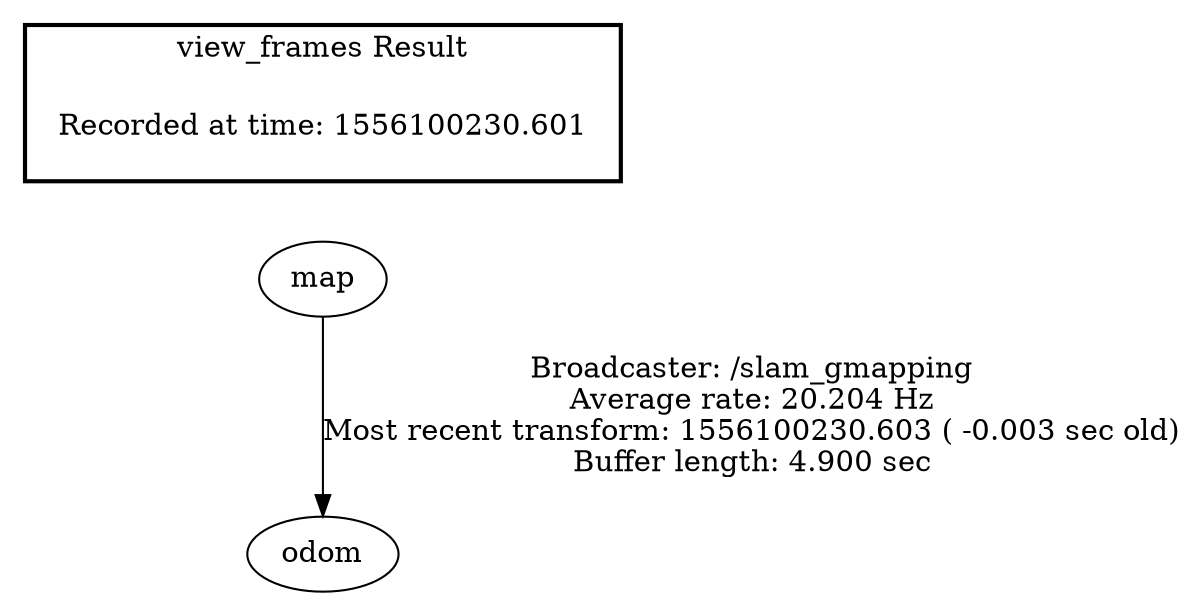 digraph G {
"map" -> "odom"[label="Broadcaster: /slam_gmapping\nAverage rate: 20.204 Hz\nMost recent transform: 1556100230.603 ( -0.003 sec old)\nBuffer length: 4.900 sec\n"];
edge [style=invis];
 subgraph cluster_legend { style=bold; color=black; label ="view_frames Result";
"Recorded at time: 1556100230.601"[ shape=plaintext ] ;
 }->"map";
}